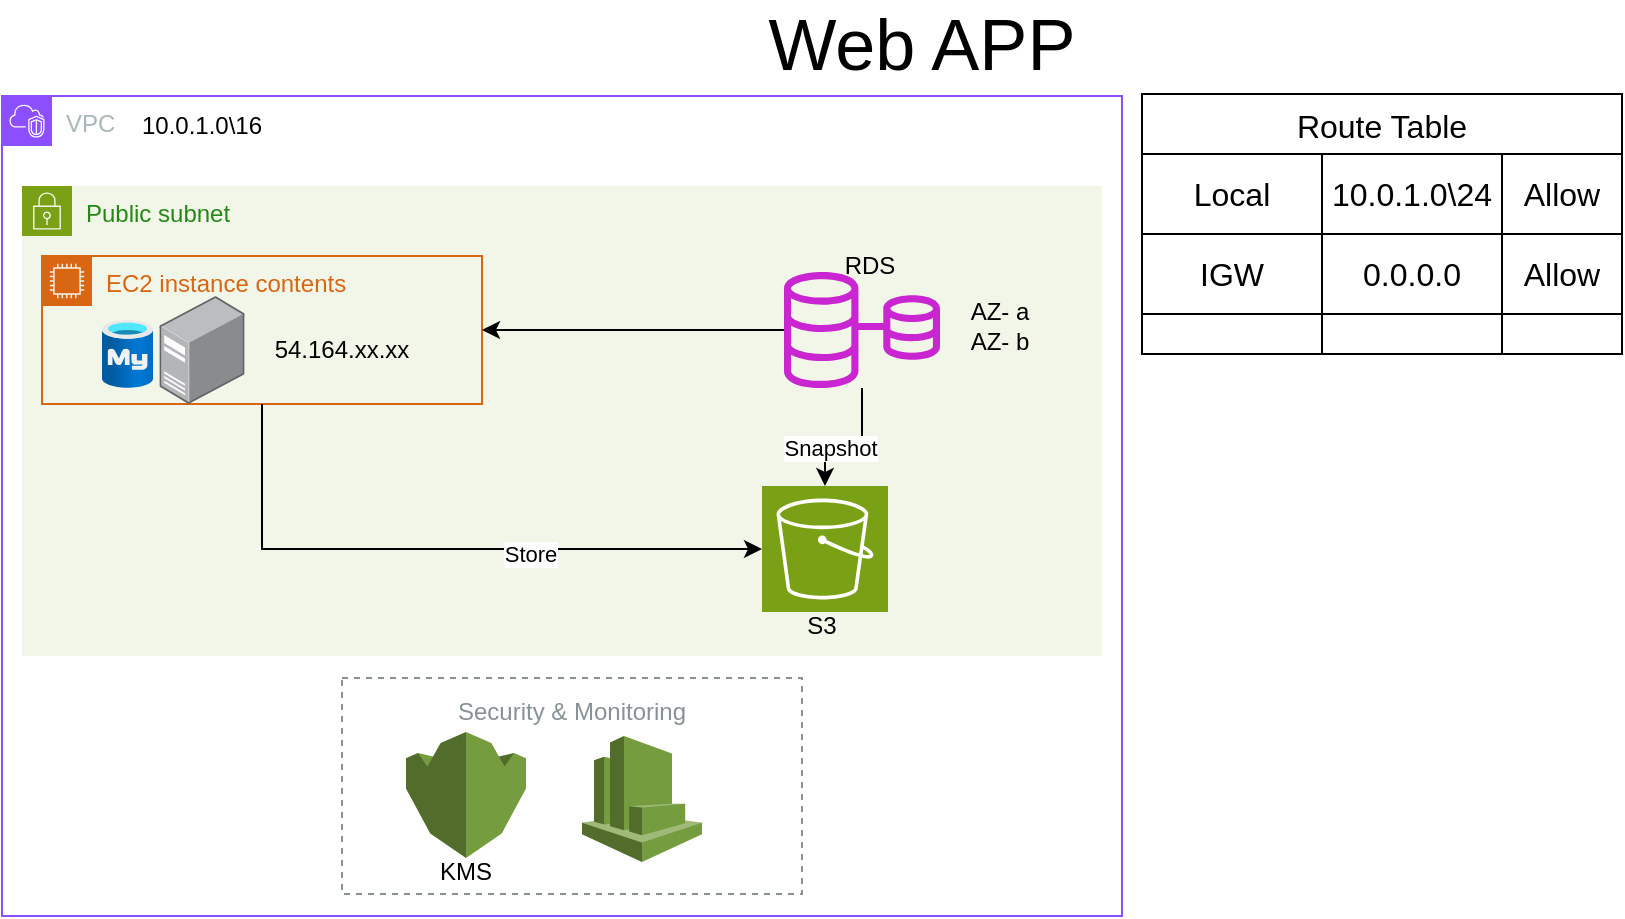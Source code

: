 <mxfile version="24.7.12">
  <diagram name="Page-1" id="TEJhsYfD6CIWGZti6Rf6">
    <mxGraphModel dx="794" dy="548" grid="1" gridSize="10" guides="1" tooltips="1" connect="1" arrows="1" fold="1" page="1" pageScale="1" pageWidth="1400" pageHeight="850" math="0" shadow="0">
      <root>
        <mxCell id="0" />
        <mxCell id="1" parent="0" />
        <mxCell id="0kKTtzGoqqXQiI4VGp0r-1" value="VPC" style="points=[[0,0],[0.25,0],[0.5,0],[0.75,0],[1,0],[1,0.25],[1,0.5],[1,0.75],[1,1],[0.75,1],[0.5,1],[0.25,1],[0,1],[0,0.75],[0,0.5],[0,0.25]];outlineConnect=0;gradientColor=none;html=1;whiteSpace=wrap;fontSize=12;fontStyle=0;container=1;pointerEvents=0;collapsible=0;recursiveResize=0;shape=mxgraph.aws4.group;grIcon=mxgraph.aws4.group_vpc2;strokeColor=#8C4FFF;fillColor=none;verticalAlign=top;align=left;spacingLeft=30;fontColor=#AAB7B8;dashed=0;" parent="1" vertex="1">
          <mxGeometry x="80" y="81" width="560" height="410" as="geometry" />
        </mxCell>
        <mxCell id="0kKTtzGoqqXQiI4VGp0r-2" value="Public subnet" style="points=[[0,0],[0.25,0],[0.5,0],[0.75,0],[1,0],[1,0.25],[1,0.5],[1,0.75],[1,1],[0.75,1],[0.5,1],[0.25,1],[0,1],[0,0.75],[0,0.5],[0,0.25]];outlineConnect=0;gradientColor=none;html=1;whiteSpace=wrap;fontSize=12;fontStyle=0;container=1;pointerEvents=0;collapsible=0;recursiveResize=0;shape=mxgraph.aws4.group;grIcon=mxgraph.aws4.group_security_group;grStroke=0;strokeColor=#7AA116;fillColor=#F2F6E8;verticalAlign=top;align=left;spacingLeft=30;fontColor=#248814;dashed=0;" parent="0kKTtzGoqqXQiI4VGp0r-1" vertex="1">
          <mxGeometry x="10" y="45" width="540" height="235" as="geometry" />
        </mxCell>
        <mxCell id="wXgxlKBMJwYm-dyEI8u4-3" value="EC2 instance contents" style="points=[[0,0],[0.25,0],[0.5,0],[0.75,0],[1,0],[1,0.25],[1,0.5],[1,0.75],[1,1],[0.75,1],[0.5,1],[0.25,1],[0,1],[0,0.75],[0,0.5],[0,0.25]];outlineConnect=0;gradientColor=none;html=1;whiteSpace=wrap;fontSize=12;fontStyle=0;container=1;pointerEvents=0;collapsible=0;recursiveResize=0;shape=mxgraph.aws4.group;grIcon=mxgraph.aws4.group_ec2_instance_contents;strokeColor=#D86613;fillColor=none;verticalAlign=top;align=left;spacingLeft=30;fontColor=#D86613;dashed=0;" parent="0kKTtzGoqqXQiI4VGp0r-2" vertex="1">
          <mxGeometry x="10" y="35" width="220" height="74" as="geometry" />
        </mxCell>
        <mxCell id="wXgxlKBMJwYm-dyEI8u4-4" value="" style="image;points=[];aspect=fixed;html=1;align=center;shadow=0;dashed=0;image=img/lib/allied_telesis/computer_and_terminals/Server_Desktop.svg;" parent="wXgxlKBMJwYm-dyEI8u4-3" vertex="1">
          <mxGeometry x="58.7" y="20" width="42.6" height="54" as="geometry" />
        </mxCell>
        <mxCell id="wXgxlKBMJwYm-dyEI8u4-5" value="54.164.xx.xx" style="text;html=1;align=center;verticalAlign=middle;whiteSpace=wrap;rounded=0;" parent="wXgxlKBMJwYm-dyEI8u4-3" vertex="1">
          <mxGeometry x="120.0" y="32" width="60" height="30" as="geometry" />
        </mxCell>
        <mxCell id="wXgxlKBMJwYm-dyEI8u4-9" value="" style="image;aspect=fixed;html=1;points=[];align=center;fontSize=12;image=img/lib/azure2/databases/Azure_Database_MySQL_Server.svg;" parent="wXgxlKBMJwYm-dyEI8u4-3" vertex="1">
          <mxGeometry x="30" y="32" width="25.5" height="34" as="geometry" />
        </mxCell>
        <mxCell id="wXgxlKBMJwYm-dyEI8u4-6" style="edgeStyle=orthogonalEdgeStyle;rounded=0;orthogonalLoop=1;jettySize=auto;html=1;" parent="0kKTtzGoqqXQiI4VGp0r-2" target="wXgxlKBMJwYm-dyEI8u4-3" edge="1" source="wXgxlKBMJwYm-dyEI8u4-7">
          <mxGeometry relative="1" as="geometry">
            <mxPoint x="320" y="72" as="sourcePoint" />
          </mxGeometry>
        </mxCell>
        <mxCell id="wXgxlKBMJwYm-dyEI8u4-7" value="" style="sketch=0;outlineConnect=0;fontColor=#232F3E;gradientColor=none;fillColor=#C925D1;strokeColor=none;dashed=0;verticalLabelPosition=bottom;verticalAlign=top;align=center;html=1;fontSize=12;fontStyle=0;aspect=fixed;pointerEvents=1;shape=mxgraph.aws4.rds_multi_az;" parent="0kKTtzGoqqXQiI4VGp0r-2" vertex="1">
          <mxGeometry x="381" y="43" width="78" height="58" as="geometry" />
        </mxCell>
        <mxCell id="wXgxlKBMJwYm-dyEI8u4-8" value="AZ- a&lt;div&gt;AZ- b&lt;/div&gt;" style="text;html=1;align=center;verticalAlign=middle;whiteSpace=wrap;rounded=0;" parent="0kKTtzGoqqXQiI4VGp0r-2" vertex="1">
          <mxGeometry x="459" y="55" width="60" height="30" as="geometry" />
        </mxCell>
        <mxCell id="0kKTtzGoqqXQiI4VGp0r-7" value="" style="sketch=0;points=[[0,0,0],[0.25,0,0],[0.5,0,0],[0.75,0,0],[1,0,0],[0,1,0],[0.25,1,0],[0.5,1,0],[0.75,1,0],[1,1,0],[0,0.25,0],[0,0.5,0],[0,0.75,0],[1,0.25,0],[1,0.5,0],[1,0.75,0]];outlineConnect=0;fontColor=#232F3E;fillColor=#7AA116;strokeColor=#ffffff;dashed=0;verticalLabelPosition=bottom;verticalAlign=top;align=center;html=1;fontSize=12;fontStyle=0;aspect=fixed;shape=mxgraph.aws4.resourceIcon;resIcon=mxgraph.aws4.s3;" parent="0kKTtzGoqqXQiI4VGp0r-2" vertex="1">
          <mxGeometry x="370" y="150" width="63" height="63" as="geometry" />
        </mxCell>
        <mxCell id="wXgxlKBMJwYm-dyEI8u4-10" style="edgeStyle=orthogonalEdgeStyle;rounded=0;orthogonalLoop=1;jettySize=auto;html=1;exitX=0.5;exitY=1;exitDx=0;exitDy=0;entryX=0;entryY=0.5;entryDx=0;entryDy=0;entryPerimeter=0;" parent="0kKTtzGoqqXQiI4VGp0r-2" source="wXgxlKBMJwYm-dyEI8u4-3" target="0kKTtzGoqqXQiI4VGp0r-7" edge="1">
          <mxGeometry relative="1" as="geometry" />
        </mxCell>
        <mxCell id="wXgxlKBMJwYm-dyEI8u4-11" value="Store" style="edgeLabel;html=1;align=center;verticalAlign=middle;resizable=0;points=[];" parent="wXgxlKBMJwYm-dyEI8u4-10" vertex="1" connectable="0">
          <mxGeometry x="0.277" y="-1" relative="1" as="geometry">
            <mxPoint y="1" as="offset" />
          </mxGeometry>
        </mxCell>
        <mxCell id="wXgxlKBMJwYm-dyEI8u4-12" style="edgeStyle=orthogonalEdgeStyle;rounded=0;orthogonalLoop=1;jettySize=auto;html=1;entryX=0.5;entryY=0;entryDx=0;entryDy=0;entryPerimeter=0;" parent="0kKTtzGoqqXQiI4VGp0r-2" source="wXgxlKBMJwYm-dyEI8u4-7" target="0kKTtzGoqqXQiI4VGp0r-7" edge="1">
          <mxGeometry relative="1" as="geometry" />
        </mxCell>
        <mxCell id="wXgxlKBMJwYm-dyEI8u4-13" value="Snapshot" style="edgeLabel;html=1;align=center;verticalAlign=middle;resizable=0;points=[];" parent="wXgxlKBMJwYm-dyEI8u4-12" vertex="1" connectable="0">
          <mxGeometry x="0.199" y="4" relative="1" as="geometry">
            <mxPoint y="1" as="offset" />
          </mxGeometry>
        </mxCell>
        <mxCell id="sFgpvY0a22PaAgOF_9Ic-2" value="RDS" style="text;html=1;align=center;verticalAlign=middle;whiteSpace=wrap;rounded=0;" vertex="1" parent="0kKTtzGoqqXQiI4VGp0r-2">
          <mxGeometry x="394" y="25" width="60" height="30" as="geometry" />
        </mxCell>
        <mxCell id="sFgpvY0a22PaAgOF_9Ic-3" value="S3" style="text;html=1;align=center;verticalAlign=middle;whiteSpace=wrap;rounded=0;" vertex="1" parent="0kKTtzGoqqXQiI4VGp0r-2">
          <mxGeometry x="370" y="205" width="60" height="30" as="geometry" />
        </mxCell>
        <mxCell id="0kKTtzGoqqXQiI4VGp0r-9" value="10.0.1.0\16" style="text;html=1;align=center;verticalAlign=middle;whiteSpace=wrap;rounded=0;" parent="0kKTtzGoqqXQiI4VGp0r-1" vertex="1">
          <mxGeometry x="70" width="60" height="30" as="geometry" />
        </mxCell>
        <mxCell id="wXgxlKBMJwYm-dyEI8u4-2" value="" style="outlineConnect=0;dashed=0;verticalLabelPosition=bottom;verticalAlign=top;align=center;html=1;shape=mxgraph.aws3.kms;fillColor=#759C3E;gradientColor=none;" parent="0kKTtzGoqqXQiI4VGp0r-1" vertex="1">
          <mxGeometry x="202" y="318" width="60" height="63" as="geometry" />
        </mxCell>
        <mxCell id="wXgxlKBMJwYm-dyEI8u4-14" value="Security &amp;amp; Monitoring" style="outlineConnect=0;gradientColor=none;html=1;whiteSpace=wrap;fontSize=12;fontStyle=0;strokeColor=#879196;fillColor=none;verticalAlign=top;align=center;fontColor=#879196;dashed=1;spacingTop=3;container=1;" parent="0kKTtzGoqqXQiI4VGp0r-1" vertex="1">
          <mxGeometry x="170" y="291" width="230" height="108" as="geometry" />
        </mxCell>
        <mxCell id="sFgpvY0a22PaAgOF_9Ic-4" value="KMS" style="text;html=1;align=center;verticalAlign=middle;whiteSpace=wrap;rounded=0;" vertex="1" parent="wXgxlKBMJwYm-dyEI8u4-14">
          <mxGeometry x="32" y="82" width="60" height="30" as="geometry" />
        </mxCell>
        <mxCell id="wXgxlKBMJwYm-dyEI8u4-15" value="" style="outlineConnect=0;dashed=0;verticalLabelPosition=bottom;verticalAlign=top;align=center;html=1;shape=mxgraph.aws3.cloudwatch;fillColor=#759C3E;gradientColor=none;" parent="0kKTtzGoqqXQiI4VGp0r-1" vertex="1">
          <mxGeometry x="290" y="320" width="60" height="63" as="geometry" />
        </mxCell>
        <mxCell id="wXgxlKBMJwYm-dyEI8u4-1" value="&lt;font style=&quot;font-size: 36px;&quot;&gt;Web APP&lt;/font&gt;" style="text;html=1;align=center;verticalAlign=middle;whiteSpace=wrap;rounded=0;" parent="1" vertex="1">
          <mxGeometry x="310" y="40" width="460" height="30" as="geometry" />
        </mxCell>
        <mxCell id="wXgxlKBMJwYm-dyEI8u4-16" value="Route Table" style="shape=table;startSize=30;container=1;collapsible=0;childLayout=tableLayout;strokeColor=default;fontSize=16;" parent="1" vertex="1">
          <mxGeometry x="650" y="80" width="240" height="130" as="geometry" />
        </mxCell>
        <mxCell id="wXgxlKBMJwYm-dyEI8u4-17" value="" style="shape=tableRow;horizontal=0;startSize=0;swimlaneHead=0;swimlaneBody=0;strokeColor=inherit;top=0;left=0;bottom=0;right=0;collapsible=0;dropTarget=0;fillColor=none;points=[[0,0.5],[1,0.5]];portConstraint=eastwest;fontSize=16;" parent="wXgxlKBMJwYm-dyEI8u4-16" vertex="1">
          <mxGeometry y="30" width="240" height="40" as="geometry" />
        </mxCell>
        <mxCell id="wXgxlKBMJwYm-dyEI8u4-18" value="Local" style="shape=partialRectangle;html=1;whiteSpace=wrap;connectable=0;strokeColor=inherit;overflow=hidden;fillColor=none;top=0;left=0;bottom=0;right=0;pointerEvents=1;fontSize=16;" parent="wXgxlKBMJwYm-dyEI8u4-17" vertex="1">
          <mxGeometry width="90" height="40" as="geometry">
            <mxRectangle width="90" height="40" as="alternateBounds" />
          </mxGeometry>
        </mxCell>
        <mxCell id="wXgxlKBMJwYm-dyEI8u4-19" value="10.0.1.0\24" style="shape=partialRectangle;html=1;whiteSpace=wrap;connectable=0;strokeColor=inherit;overflow=hidden;fillColor=none;top=0;left=0;bottom=0;right=0;pointerEvents=1;fontSize=16;" parent="wXgxlKBMJwYm-dyEI8u4-17" vertex="1">
          <mxGeometry x="90" width="90" height="40" as="geometry">
            <mxRectangle width="90" height="40" as="alternateBounds" />
          </mxGeometry>
        </mxCell>
        <mxCell id="wXgxlKBMJwYm-dyEI8u4-20" value="Allow" style="shape=partialRectangle;html=1;whiteSpace=wrap;connectable=0;strokeColor=inherit;overflow=hidden;fillColor=none;top=0;left=0;bottom=0;right=0;pointerEvents=1;fontSize=16;" parent="wXgxlKBMJwYm-dyEI8u4-17" vertex="1">
          <mxGeometry x="180" width="60" height="40" as="geometry">
            <mxRectangle width="60" height="40" as="alternateBounds" />
          </mxGeometry>
        </mxCell>
        <mxCell id="wXgxlKBMJwYm-dyEI8u4-21" value="" style="shape=tableRow;horizontal=0;startSize=0;swimlaneHead=0;swimlaneBody=0;strokeColor=inherit;top=0;left=0;bottom=0;right=0;collapsible=0;dropTarget=0;fillColor=none;points=[[0,0.5],[1,0.5]];portConstraint=eastwest;fontSize=16;" parent="wXgxlKBMJwYm-dyEI8u4-16" vertex="1">
          <mxGeometry y="70" width="240" height="40" as="geometry" />
        </mxCell>
        <mxCell id="wXgxlKBMJwYm-dyEI8u4-22" value="IGW" style="shape=partialRectangle;html=1;whiteSpace=wrap;connectable=0;strokeColor=inherit;overflow=hidden;fillColor=none;top=0;left=0;bottom=0;right=0;pointerEvents=1;fontSize=16;" parent="wXgxlKBMJwYm-dyEI8u4-21" vertex="1">
          <mxGeometry width="90" height="40" as="geometry">
            <mxRectangle width="90" height="40" as="alternateBounds" />
          </mxGeometry>
        </mxCell>
        <mxCell id="wXgxlKBMJwYm-dyEI8u4-23" value="0.0.0.0" style="shape=partialRectangle;html=1;whiteSpace=wrap;connectable=0;strokeColor=inherit;overflow=hidden;fillColor=none;top=0;left=0;bottom=0;right=0;pointerEvents=1;fontSize=16;" parent="wXgxlKBMJwYm-dyEI8u4-21" vertex="1">
          <mxGeometry x="90" width="90" height="40" as="geometry">
            <mxRectangle width="90" height="40" as="alternateBounds" />
          </mxGeometry>
        </mxCell>
        <mxCell id="wXgxlKBMJwYm-dyEI8u4-24" value="Allow" style="shape=partialRectangle;html=1;whiteSpace=wrap;connectable=0;strokeColor=inherit;overflow=hidden;fillColor=none;top=0;left=0;bottom=0;right=0;pointerEvents=1;fontSize=16;" parent="wXgxlKBMJwYm-dyEI8u4-21" vertex="1">
          <mxGeometry x="180" width="60" height="40" as="geometry">
            <mxRectangle width="60" height="40" as="alternateBounds" />
          </mxGeometry>
        </mxCell>
        <mxCell id="wXgxlKBMJwYm-dyEI8u4-25" value="" style="shape=tableRow;horizontal=0;startSize=0;swimlaneHead=0;swimlaneBody=0;strokeColor=inherit;top=0;left=0;bottom=0;right=0;collapsible=0;dropTarget=0;fillColor=none;points=[[0,0.5],[1,0.5]];portConstraint=eastwest;fontSize=16;" parent="wXgxlKBMJwYm-dyEI8u4-16" vertex="1">
          <mxGeometry y="110" width="240" height="20" as="geometry" />
        </mxCell>
        <mxCell id="wXgxlKBMJwYm-dyEI8u4-26" value="" style="shape=partialRectangle;html=1;whiteSpace=wrap;connectable=0;strokeColor=inherit;overflow=hidden;fillColor=none;top=0;left=0;bottom=0;right=0;pointerEvents=1;fontSize=16;" parent="wXgxlKBMJwYm-dyEI8u4-25" vertex="1">
          <mxGeometry width="90" height="20" as="geometry">
            <mxRectangle width="90" height="20" as="alternateBounds" />
          </mxGeometry>
        </mxCell>
        <mxCell id="wXgxlKBMJwYm-dyEI8u4-27" value="" style="shape=partialRectangle;html=1;whiteSpace=wrap;connectable=0;strokeColor=inherit;overflow=hidden;fillColor=none;top=0;left=0;bottom=0;right=0;pointerEvents=1;fontSize=16;" parent="wXgxlKBMJwYm-dyEI8u4-25" vertex="1">
          <mxGeometry x="90" width="90" height="20" as="geometry">
            <mxRectangle width="90" height="20" as="alternateBounds" />
          </mxGeometry>
        </mxCell>
        <mxCell id="wXgxlKBMJwYm-dyEI8u4-28" value="" style="shape=partialRectangle;html=1;whiteSpace=wrap;connectable=0;strokeColor=inherit;overflow=hidden;fillColor=none;top=0;left=0;bottom=0;right=0;pointerEvents=1;fontSize=16;" parent="wXgxlKBMJwYm-dyEI8u4-25" vertex="1">
          <mxGeometry x="180" width="60" height="20" as="geometry">
            <mxRectangle width="60" height="20" as="alternateBounds" />
          </mxGeometry>
        </mxCell>
      </root>
    </mxGraphModel>
  </diagram>
</mxfile>
